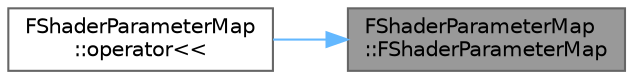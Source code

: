 digraph "FShaderParameterMap::FShaderParameterMap"
{
 // INTERACTIVE_SVG=YES
 // LATEX_PDF_SIZE
  bgcolor="transparent";
  edge [fontname=Helvetica,fontsize=10,labelfontname=Helvetica,labelfontsize=10];
  node [fontname=Helvetica,fontsize=10,shape=box,height=0.2,width=0.4];
  rankdir="RL";
  Node1 [id="Node000001",label="FShaderParameterMap\l::FShaderParameterMap",height=0.2,width=0.4,color="gray40", fillcolor="grey60", style="filled", fontcolor="black",tooltip=" "];
  Node1 -> Node2 [id="edge1_Node000001_Node000002",dir="back",color="steelblue1",style="solid",tooltip=" "];
  Node2 [id="Node000002",label="FShaderParameterMap\l::operator\<\<",height=0.2,width=0.4,color="grey40", fillcolor="white", style="filled",URL="$df/d6c/classFShaderParameterMap.html#a728b971dd82ee3e8852bb7ebe3bdbfdf",tooltip=" "];
}
